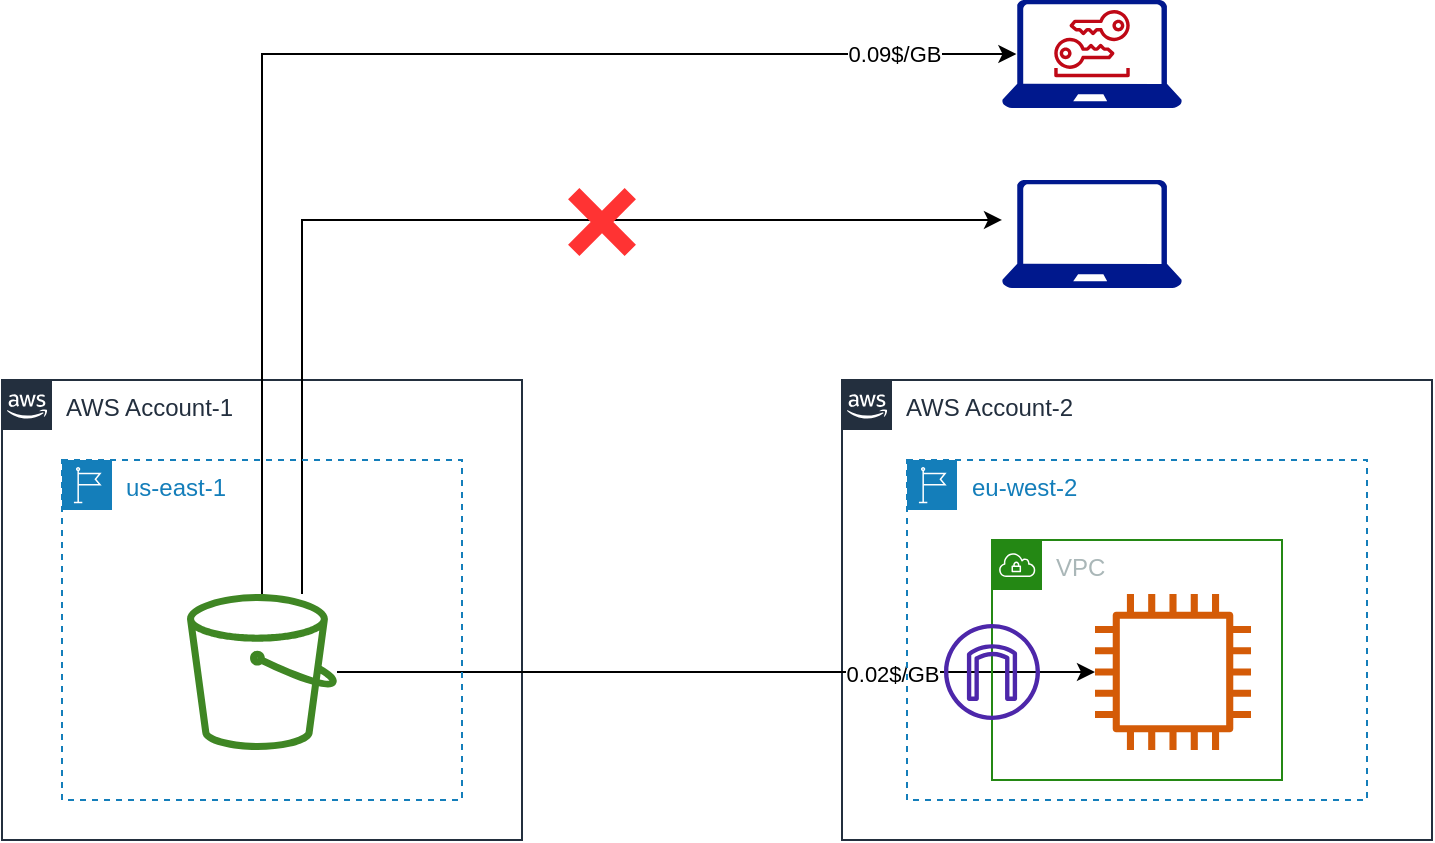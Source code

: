 <mxfile version="19.0.3" type="device"><diagram id="BNZ7Z8Xf5lzi1jdOt03B" name="第 1 页"><mxGraphModel dx="946" dy="672" grid="1" gridSize="10" guides="1" tooltips="1" connect="1" arrows="1" fold="1" page="1" pageScale="1" pageWidth="827" pageHeight="1169" math="0" shadow="0"><root><mxCell id="0"/><mxCell id="1" parent="0"/><mxCell id="AG0ioUAfV6L_KvkVA7sr-8" value="AWS Account-2" style="points=[[0,0],[0.25,0],[0.5,0],[0.75,0],[1,0],[1,0.25],[1,0.5],[1,0.75],[1,1],[0.75,1],[0.5,1],[0.25,1],[0,1],[0,0.75],[0,0.5],[0,0.25]];outlineConnect=0;gradientColor=none;html=1;whiteSpace=wrap;fontSize=12;fontStyle=0;container=0;pointerEvents=0;collapsible=0;recursiveResize=0;shape=mxgraph.aws4.group;grIcon=mxgraph.aws4.group_aws_cloud_alt;strokeColor=#232F3E;fillColor=none;verticalAlign=top;align=left;spacingLeft=30;fontColor=#232F3E;dashed=0;" parent="1" vertex="1"><mxGeometry x="460" y="430" width="295" height="230" as="geometry"/></mxCell><mxCell id="AG0ioUAfV6L_KvkVA7sr-7" value="AWS Account-1" style="points=[[0,0],[0.25,0],[0.5,0],[0.75,0],[1,0],[1,0.25],[1,0.5],[1,0.75],[1,1],[0.75,1],[0.5,1],[0.25,1],[0,1],[0,0.75],[0,0.5],[0,0.25]];outlineConnect=0;gradientColor=none;html=1;whiteSpace=wrap;fontSize=12;fontStyle=0;container=0;pointerEvents=0;collapsible=0;recursiveResize=0;shape=mxgraph.aws4.group;grIcon=mxgraph.aws4.group_aws_cloud_alt;strokeColor=#232F3E;fillColor=none;verticalAlign=top;align=left;spacingLeft=30;fontColor=#232F3E;dashed=0;" parent="1" vertex="1"><mxGeometry x="40" y="430" width="260" height="230" as="geometry"/></mxCell><mxCell id="AG0ioUAfV6L_KvkVA7sr-3" value="" style="sketch=0;aspect=fixed;pointerEvents=1;shadow=0;dashed=0;html=1;strokeColor=none;labelPosition=center;verticalLabelPosition=bottom;verticalAlign=top;align=center;fillColor=#00188D;shape=mxgraph.azure.laptop" parent="1" vertex="1"><mxGeometry x="540" y="240" width="90" height="54" as="geometry"/></mxCell><mxCell id="AG0ioUAfV6L_KvkVA7sr-4" value="" style="sketch=0;outlineConnect=0;fontColor=#232F3E;gradientColor=none;fillColor=#BF0816;strokeColor=none;dashed=0;verticalLabelPosition=bottom;verticalAlign=top;align=center;html=1;fontSize=12;fontStyle=0;aspect=fixed;pointerEvents=1;shape=mxgraph.aws4.long_term_security_credential;" parent="1" vertex="1"><mxGeometry x="566" y="245" width="38" height="33.61" as="geometry"/></mxCell><mxCell id="AG0ioUAfV6L_KvkVA7sr-11" style="edgeStyle=orthogonalEdgeStyle;rounded=0;orthogonalLoop=1;jettySize=auto;html=1;" parent="1" source="AG0ioUAfV6L_KvkVA7sr-1" target="AG0ioUAfV6L_KvkVA7sr-2" edge="1"><mxGeometry relative="1" as="geometry"/></mxCell><mxCell id="AG0ioUAfV6L_KvkVA7sr-12" value="0.02$/GB" style="edgeLabel;html=1;align=center;verticalAlign=middle;resizable=0;points=[];" parent="AG0ioUAfV6L_KvkVA7sr-11" vertex="1" connectable="0"><mxGeometry x="0.802" y="-1" relative="1" as="geometry"><mxPoint x="-64" as="offset"/></mxGeometry></mxCell><mxCell id="AG0ioUAfV6L_KvkVA7sr-13" style="edgeStyle=orthogonalEdgeStyle;rounded=0;orthogonalLoop=1;jettySize=auto;html=1;entryX=0.08;entryY=0.5;entryDx=0;entryDy=0;entryPerimeter=0;" parent="1" source="AG0ioUAfV6L_KvkVA7sr-1" target="AG0ioUAfV6L_KvkVA7sr-3" edge="1"><mxGeometry relative="1" as="geometry"><Array as="points"><mxPoint x="170" y="267"/></Array></mxGeometry></mxCell><mxCell id="AG0ioUAfV6L_KvkVA7sr-14" value="0.09$/GB" style="edgeLabel;html=1;align=center;verticalAlign=middle;resizable=0;points=[];" parent="AG0ioUAfV6L_KvkVA7sr-13" vertex="1" connectable="0"><mxGeometry x="0.811" relative="1" as="geometry"><mxPoint as="offset"/></mxGeometry></mxCell><mxCell id="AG0ioUAfV6L_KvkVA7sr-16" value="" style="sketch=0;aspect=fixed;pointerEvents=1;shadow=0;dashed=0;html=1;strokeColor=none;labelPosition=center;verticalLabelPosition=bottom;verticalAlign=top;align=center;fillColor=#00188D;shape=mxgraph.azure.laptop" parent="1" vertex="1"><mxGeometry x="540" y="330" width="90" height="54" as="geometry"/></mxCell><mxCell id="AG0ioUAfV6L_KvkVA7sr-17" style="edgeStyle=orthogonalEdgeStyle;rounded=0;orthogonalLoop=1;jettySize=auto;html=1;entryX=0;entryY=0.37;entryDx=0;entryDy=0;entryPerimeter=0;" parent="1" source="AG0ioUAfV6L_KvkVA7sr-1" target="AG0ioUAfV6L_KvkVA7sr-16" edge="1"><mxGeometry relative="1" as="geometry"><Array as="points"><mxPoint x="190" y="350"/></Array></mxGeometry></mxCell><mxCell id="AG0ioUAfV6L_KvkVA7sr-18" value="" style="shape=cross;whiteSpace=wrap;html=1;rotation=45;aspect=fixed;fillColor=#FF3333;strokeColor=none;" parent="1" vertex="1"><mxGeometry x="320" y="331" width="40" height="40" as="geometry"/></mxCell><mxCell id="AG0ioUAfV6L_KvkVA7sr-5" value="us-east-1" style="points=[[0,0],[0.25,0],[0.5,0],[0.75,0],[1,0],[1,0.25],[1,0.5],[1,0.75],[1,1],[0.75,1],[0.5,1],[0.25,1],[0,1],[0,0.75],[0,0.5],[0,0.25]];outlineConnect=0;gradientColor=none;html=1;whiteSpace=wrap;fontSize=12;fontStyle=0;container=0;pointerEvents=0;collapsible=0;recursiveResize=0;shape=mxgraph.aws4.group;grIcon=mxgraph.aws4.group_region;strokeColor=#147EBA;fillColor=none;verticalAlign=top;align=left;spacingLeft=30;fontColor=#147EBA;dashed=1;" parent="1" vertex="1"><mxGeometry x="70" y="470" width="200" height="170" as="geometry"/></mxCell><mxCell id="AG0ioUAfV6L_KvkVA7sr-6" value="eu-west-2" style="points=[[0,0],[0.25,0],[0.5,0],[0.75,0],[1,0],[1,0.25],[1,0.5],[1,0.75],[1,1],[0.75,1],[0.5,1],[0.25,1],[0,1],[0,0.75],[0,0.5],[0,0.25]];outlineConnect=0;gradientColor=none;html=1;whiteSpace=wrap;fontSize=12;fontStyle=0;container=0;pointerEvents=0;collapsible=0;recursiveResize=0;shape=mxgraph.aws4.group;grIcon=mxgraph.aws4.group_region;strokeColor=#147EBA;fillColor=none;verticalAlign=top;align=left;spacingLeft=30;fontColor=#147EBA;dashed=1;" parent="1" vertex="1"><mxGeometry x="492.5" y="470" width="230" height="170" as="geometry"/></mxCell><mxCell id="ErmrIKt_SnzvF5jQk5OX-1" value="VPC" style="points=[[0,0],[0.25,0],[0.5,0],[0.75,0],[1,0],[1,0.25],[1,0.5],[1,0.75],[1,1],[0.75,1],[0.5,1],[0.25,1],[0,1],[0,0.75],[0,0.5],[0,0.25]];outlineConnect=0;gradientColor=none;html=1;whiteSpace=wrap;fontSize=12;fontStyle=0;container=0;pointerEvents=0;collapsible=0;recursiveResize=0;shape=mxgraph.aws4.group;grIcon=mxgraph.aws4.group_vpc;strokeColor=#248814;fillColor=none;verticalAlign=top;align=left;spacingLeft=30;fontColor=#AAB7B8;dashed=0;" vertex="1" parent="1"><mxGeometry x="535" y="510" width="145" height="120" as="geometry"/></mxCell><mxCell id="AG0ioUAfV6L_KvkVA7sr-1" value="" style="sketch=0;outlineConnect=0;fontColor=#232F3E;gradientColor=none;fillColor=#3F8624;strokeColor=none;dashed=0;verticalLabelPosition=bottom;verticalAlign=top;align=center;html=1;fontSize=12;fontStyle=0;aspect=fixed;pointerEvents=1;shape=mxgraph.aws4.bucket;" parent="1" vertex="1"><mxGeometry x="132.5" y="537" width="75" height="78" as="geometry"/></mxCell><mxCell id="AG0ioUAfV6L_KvkVA7sr-2" value="" style="sketch=0;outlineConnect=0;fontColor=#232F3E;gradientColor=none;fillColor=#D45B07;strokeColor=none;dashed=0;verticalLabelPosition=bottom;verticalAlign=top;align=center;html=1;fontSize=12;fontStyle=0;aspect=fixed;pointerEvents=1;shape=mxgraph.aws4.instance2;" parent="1" vertex="1"><mxGeometry x="586.5" y="537" width="78" height="78" as="geometry"/></mxCell><mxCell id="ErmrIKt_SnzvF5jQk5OX-2" value="" style="sketch=0;outlineConnect=0;fontColor=#232F3E;gradientColor=none;fillColor=#4D27AA;strokeColor=none;dashed=0;verticalLabelPosition=bottom;verticalAlign=top;align=center;html=1;fontSize=12;fontStyle=0;aspect=fixed;pointerEvents=1;shape=mxgraph.aws4.internet_gateway;" vertex="1" parent="1"><mxGeometry x="511" y="552" width="48" height="48" as="geometry"/></mxCell></root></mxGraphModel></diagram></mxfile>
